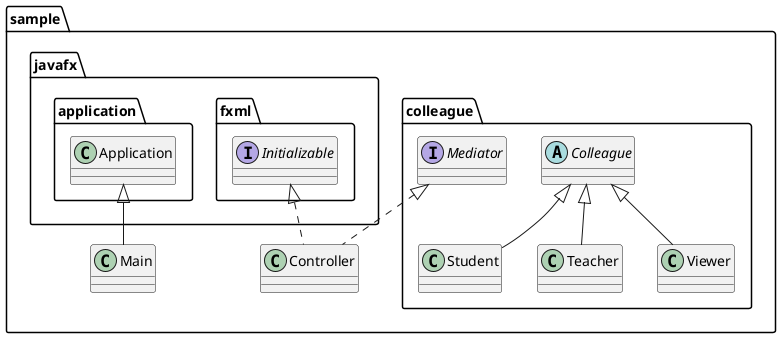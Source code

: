 @startuml

package sample <<Folder>>{
package colleague <<Folder>>{
abstract class Colleague
interface Mediator
class Student extends Colleague
class Teacher extends Colleague
class Viewer extends Colleague
}
class Main extends javafx.application.Application
class Controller implements javafx.fxml.Initializable, colleague.Mediator
}

@enduml